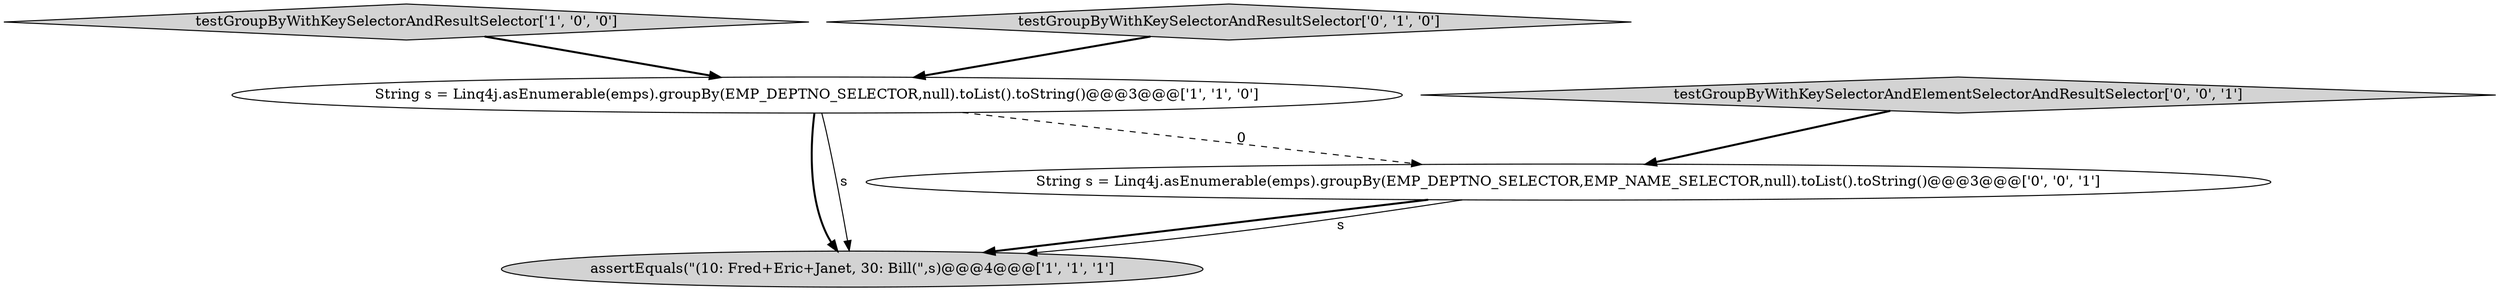 digraph {
0 [style = filled, label = "testGroupByWithKeySelectorAndResultSelector['1', '0', '0']", fillcolor = lightgray, shape = diamond image = "AAA0AAABBB1BBB"];
3 [style = filled, label = "testGroupByWithKeySelectorAndResultSelector['0', '1', '0']", fillcolor = lightgray, shape = diamond image = "AAA0AAABBB2BBB"];
5 [style = filled, label = "testGroupByWithKeySelectorAndElementSelectorAndResultSelector['0', '0', '1']", fillcolor = lightgray, shape = diamond image = "AAA0AAABBB3BBB"];
1 [style = filled, label = "assertEquals(\"(10: Fred+Eric+Janet, 30: Bill(\",s)@@@4@@@['1', '1', '1']", fillcolor = lightgray, shape = ellipse image = "AAA0AAABBB1BBB"];
4 [style = filled, label = "String s = Linq4j.asEnumerable(emps).groupBy(EMP_DEPTNO_SELECTOR,EMP_NAME_SELECTOR,null).toList().toString()@@@3@@@['0', '0', '1']", fillcolor = white, shape = ellipse image = "AAA0AAABBB3BBB"];
2 [style = filled, label = "String s = Linq4j.asEnumerable(emps).groupBy(EMP_DEPTNO_SELECTOR,null).toList().toString()@@@3@@@['1', '1', '0']", fillcolor = white, shape = ellipse image = "AAA0AAABBB1BBB"];
2->4 [style = dashed, label="0"];
4->1 [style = bold, label=""];
3->2 [style = bold, label=""];
4->1 [style = solid, label="s"];
2->1 [style = bold, label=""];
2->1 [style = solid, label="s"];
5->4 [style = bold, label=""];
0->2 [style = bold, label=""];
}
